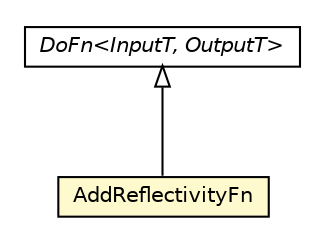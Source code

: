 #!/usr/local/bin/dot
#
# Class diagram 
# Generated by UMLGraph version R5_6-24-gf6e263 (http://www.umlgraph.org/)
#

digraph G {
	edge [fontname="Helvetica",fontsize=10,labelfontname="Helvetica",labelfontsize=10];
	node [fontname="Helvetica",fontsize=10,shape=plaintext];
	nodesep=0.25;
	ranksep=0.5;
	// com.ohair.stephen.edp.transform.NexRadTransform.AddReflectivityFn
	c393 [label=<<table title="com.ohair.stephen.edp.transform.NexRadTransform.AddReflectivityFn" border="0" cellborder="1" cellspacing="0" cellpadding="2" port="p" bgcolor="lemonChiffon" href="./NexRadTransform.AddReflectivityFn.html">
		<tr><td><table border="0" cellspacing="0" cellpadding="1">
<tr><td align="center" balign="center"> AddReflectivityFn </td></tr>
		</table></td></tr>
		</table>>, URL="./NexRadTransform.AddReflectivityFn.html", fontname="Helvetica", fontcolor="black", fontsize=10.0];
	//com.ohair.stephen.edp.transform.NexRadTransform.AddReflectivityFn extends org.apache.beam.sdk.transforms.DoFn<java.lang.String, com.ohair.stephen.edp.model.NexRadDataModel>
	c408:p -> c393:p [dir=back,arrowtail=empty];
	// org.apache.beam.sdk.transforms.DoFn<InputT, OutputT>
	c408 [label=<<table title="org.apache.beam.sdk.transforms.DoFn" border="0" cellborder="1" cellspacing="0" cellpadding="2" port="p" href="http://java.sun.com/j2se/1.4.2/docs/api/org/apache/beam/sdk/transforms/DoFn.html">
		<tr><td><table border="0" cellspacing="0" cellpadding="1">
<tr><td align="center" balign="center"><font face="Helvetica-Oblique"> DoFn&lt;InputT, OutputT&gt; </font></td></tr>
		</table></td></tr>
		</table>>, URL="http://java.sun.com/j2se/1.4.2/docs/api/org/apache/beam/sdk/transforms/DoFn.html", fontname="Helvetica", fontcolor="black", fontsize=10.0];
}

